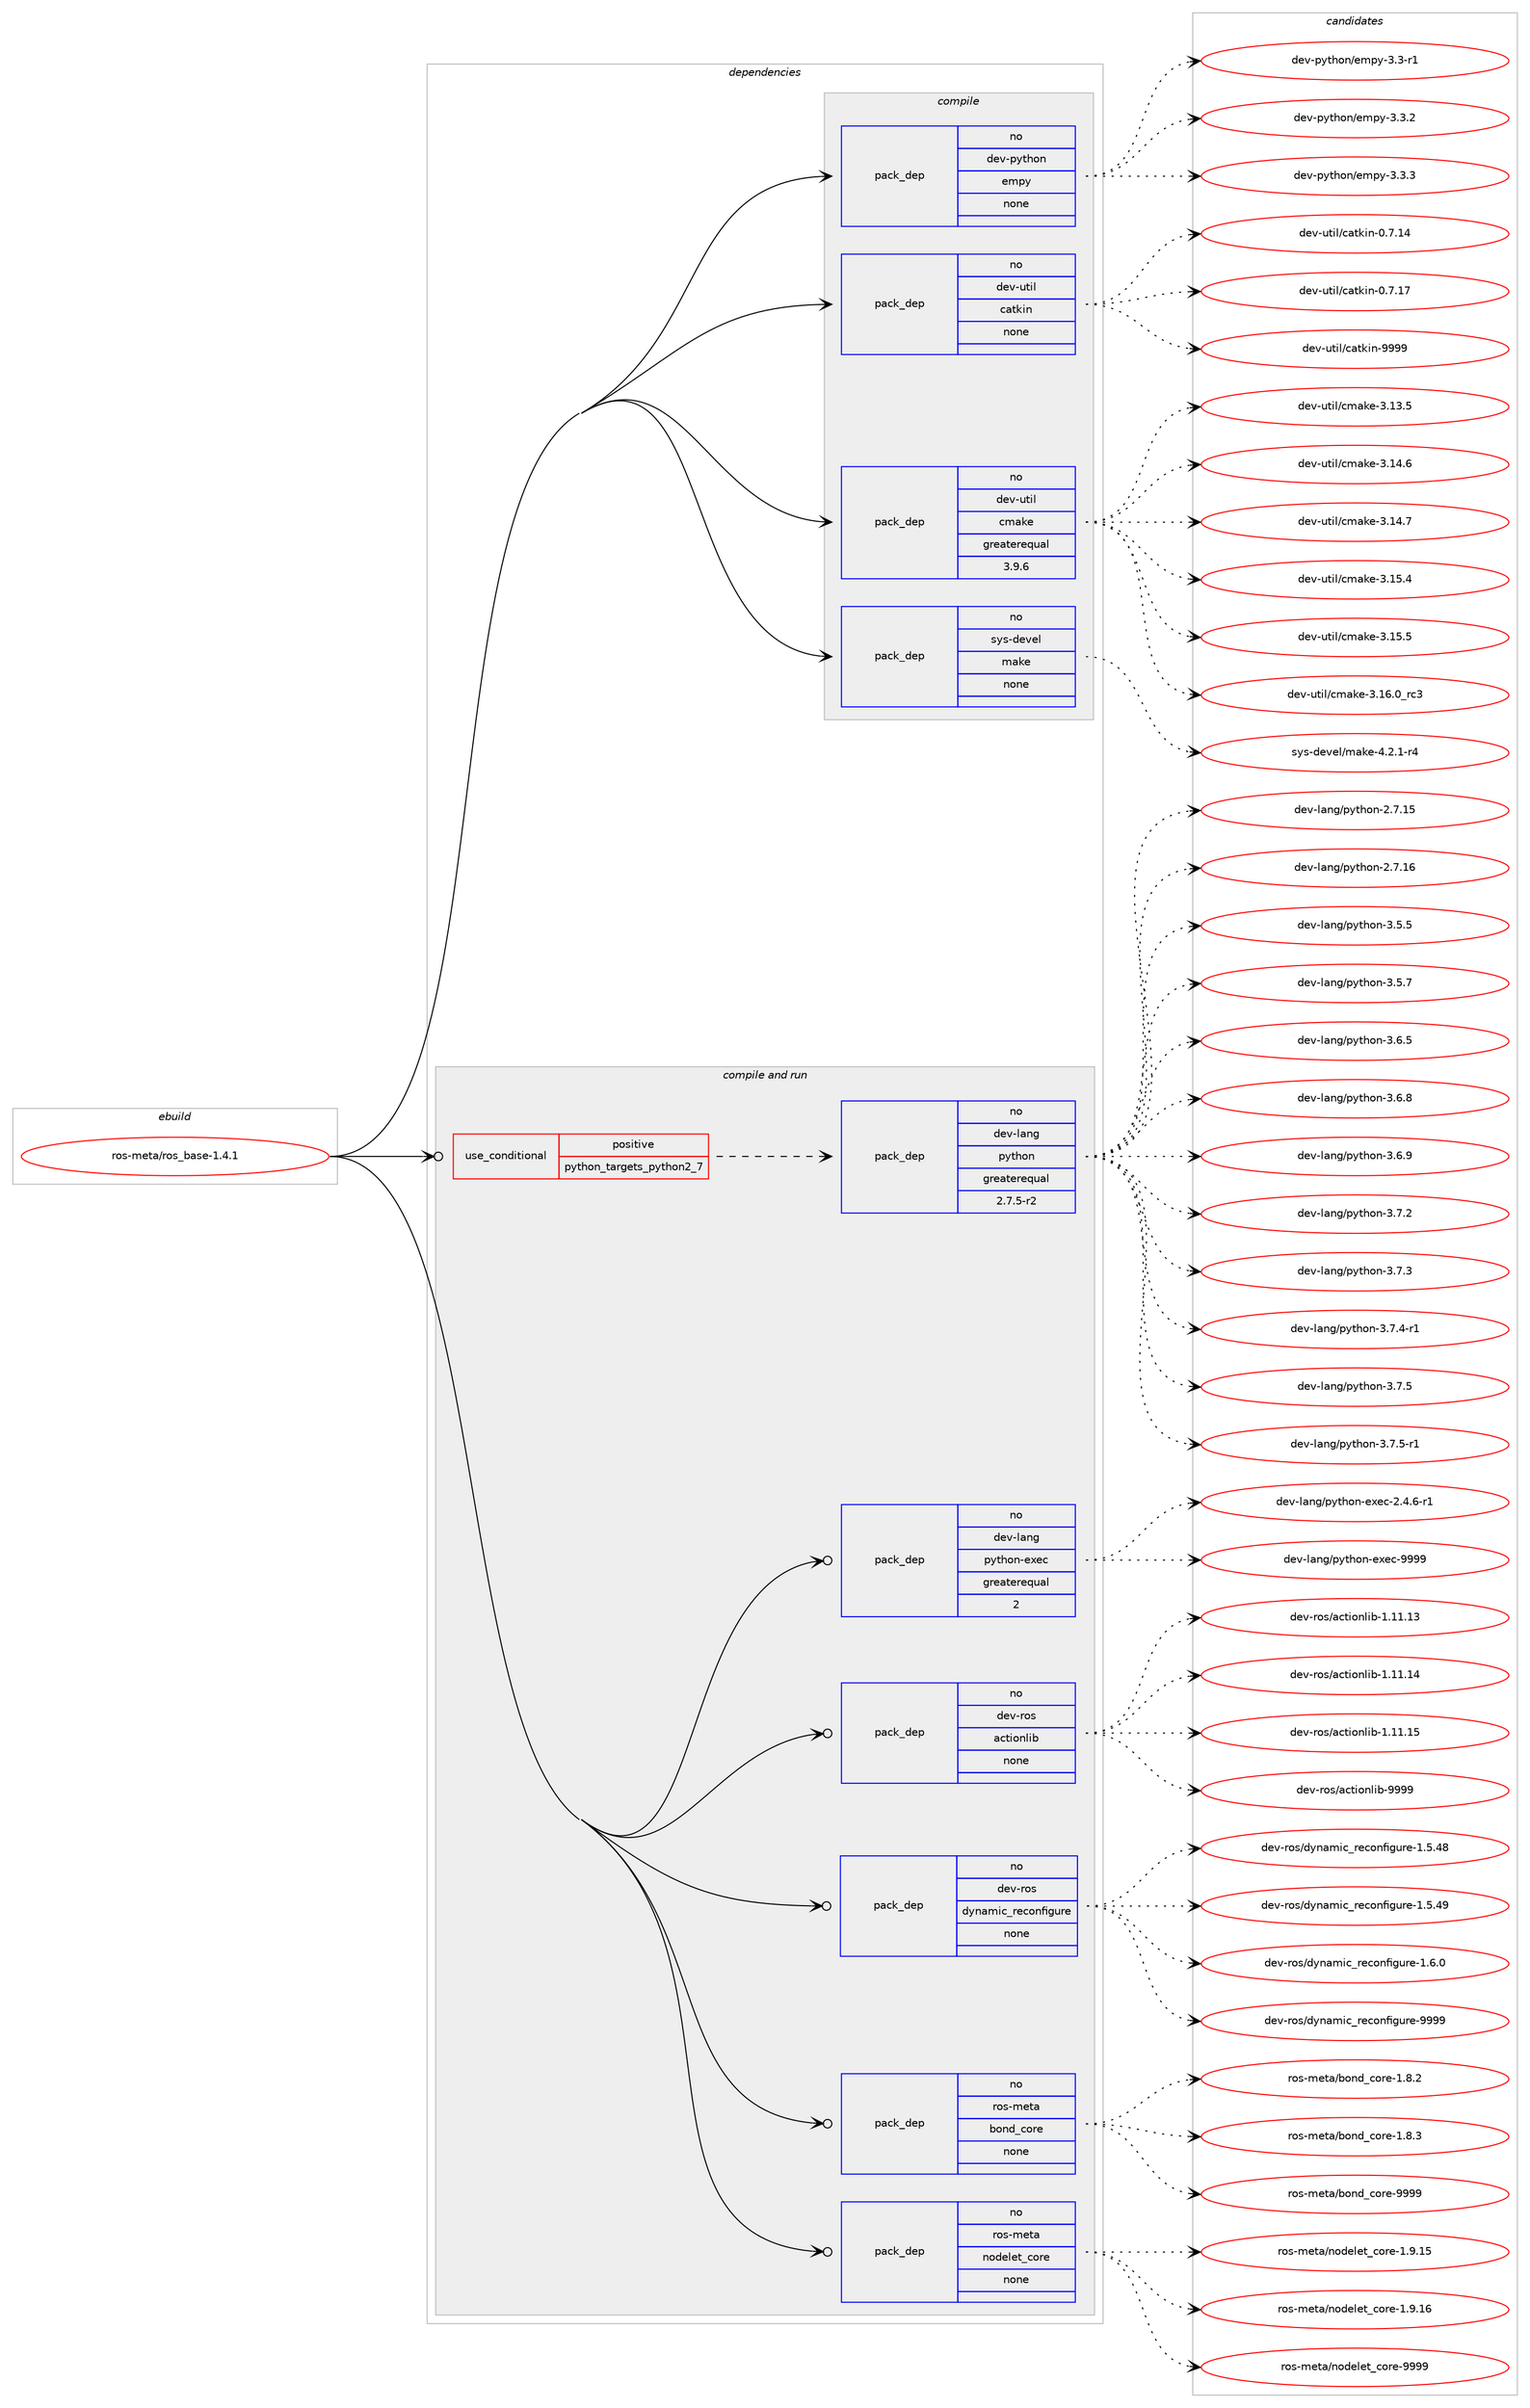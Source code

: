 digraph prolog {

# *************
# Graph options
# *************

newrank=true;
concentrate=true;
compound=true;
graph [rankdir=LR,fontname=Helvetica,fontsize=10,ranksep=1.5];#, ranksep=2.5, nodesep=0.2];
edge  [arrowhead=vee];
node  [fontname=Helvetica,fontsize=10];

# **********
# The ebuild
# **********

subgraph cluster_leftcol {
color=gray;
rank=same;
label=<<i>ebuild</i>>;
id [label="ros-meta/ros_base-1.4.1", color=red, width=4, href="../ros-meta/ros_base-1.4.1.svg"];
}

# ****************
# The dependencies
# ****************

subgraph cluster_midcol {
color=gray;
label=<<i>dependencies</i>>;
subgraph cluster_compile {
fillcolor="#eeeeee";
style=filled;
label=<<i>compile</i>>;
subgraph pack626433 {
dependency847811 [label=<<TABLE BORDER="0" CELLBORDER="1" CELLSPACING="0" CELLPADDING="4" WIDTH="220"><TR><TD ROWSPAN="6" CELLPADDING="30">pack_dep</TD></TR><TR><TD WIDTH="110">no</TD></TR><TR><TD>dev-python</TD></TR><TR><TD>empy</TD></TR><TR><TD>none</TD></TR><TR><TD></TD></TR></TABLE>>, shape=none, color=blue];
}
id:e -> dependency847811:w [weight=20,style="solid",arrowhead="vee"];
subgraph pack626434 {
dependency847812 [label=<<TABLE BORDER="0" CELLBORDER="1" CELLSPACING="0" CELLPADDING="4" WIDTH="220"><TR><TD ROWSPAN="6" CELLPADDING="30">pack_dep</TD></TR><TR><TD WIDTH="110">no</TD></TR><TR><TD>dev-util</TD></TR><TR><TD>catkin</TD></TR><TR><TD>none</TD></TR><TR><TD></TD></TR></TABLE>>, shape=none, color=blue];
}
id:e -> dependency847812:w [weight=20,style="solid",arrowhead="vee"];
subgraph pack626435 {
dependency847813 [label=<<TABLE BORDER="0" CELLBORDER="1" CELLSPACING="0" CELLPADDING="4" WIDTH="220"><TR><TD ROWSPAN="6" CELLPADDING="30">pack_dep</TD></TR><TR><TD WIDTH="110">no</TD></TR><TR><TD>dev-util</TD></TR><TR><TD>cmake</TD></TR><TR><TD>greaterequal</TD></TR><TR><TD>3.9.6</TD></TR></TABLE>>, shape=none, color=blue];
}
id:e -> dependency847813:w [weight=20,style="solid",arrowhead="vee"];
subgraph pack626436 {
dependency847814 [label=<<TABLE BORDER="0" CELLBORDER="1" CELLSPACING="0" CELLPADDING="4" WIDTH="220"><TR><TD ROWSPAN="6" CELLPADDING="30">pack_dep</TD></TR><TR><TD WIDTH="110">no</TD></TR><TR><TD>sys-devel</TD></TR><TR><TD>make</TD></TR><TR><TD>none</TD></TR><TR><TD></TD></TR></TABLE>>, shape=none, color=blue];
}
id:e -> dependency847814:w [weight=20,style="solid",arrowhead="vee"];
}
subgraph cluster_compileandrun {
fillcolor="#eeeeee";
style=filled;
label=<<i>compile and run</i>>;
subgraph cond206444 {
dependency847815 [label=<<TABLE BORDER="0" CELLBORDER="1" CELLSPACING="0" CELLPADDING="4"><TR><TD ROWSPAN="3" CELLPADDING="10">use_conditional</TD></TR><TR><TD>positive</TD></TR><TR><TD>python_targets_python2_7</TD></TR></TABLE>>, shape=none, color=red];
subgraph pack626437 {
dependency847816 [label=<<TABLE BORDER="0" CELLBORDER="1" CELLSPACING="0" CELLPADDING="4" WIDTH="220"><TR><TD ROWSPAN="6" CELLPADDING="30">pack_dep</TD></TR><TR><TD WIDTH="110">no</TD></TR><TR><TD>dev-lang</TD></TR><TR><TD>python</TD></TR><TR><TD>greaterequal</TD></TR><TR><TD>2.7.5-r2</TD></TR></TABLE>>, shape=none, color=blue];
}
dependency847815:e -> dependency847816:w [weight=20,style="dashed",arrowhead="vee"];
}
id:e -> dependency847815:w [weight=20,style="solid",arrowhead="odotvee"];
subgraph pack626438 {
dependency847817 [label=<<TABLE BORDER="0" CELLBORDER="1" CELLSPACING="0" CELLPADDING="4" WIDTH="220"><TR><TD ROWSPAN="6" CELLPADDING="30">pack_dep</TD></TR><TR><TD WIDTH="110">no</TD></TR><TR><TD>dev-lang</TD></TR><TR><TD>python-exec</TD></TR><TR><TD>greaterequal</TD></TR><TR><TD>2</TD></TR></TABLE>>, shape=none, color=blue];
}
id:e -> dependency847817:w [weight=20,style="solid",arrowhead="odotvee"];
subgraph pack626439 {
dependency847818 [label=<<TABLE BORDER="0" CELLBORDER="1" CELLSPACING="0" CELLPADDING="4" WIDTH="220"><TR><TD ROWSPAN="6" CELLPADDING="30">pack_dep</TD></TR><TR><TD WIDTH="110">no</TD></TR><TR><TD>dev-ros</TD></TR><TR><TD>actionlib</TD></TR><TR><TD>none</TD></TR><TR><TD></TD></TR></TABLE>>, shape=none, color=blue];
}
id:e -> dependency847818:w [weight=20,style="solid",arrowhead="odotvee"];
subgraph pack626440 {
dependency847819 [label=<<TABLE BORDER="0" CELLBORDER="1" CELLSPACING="0" CELLPADDING="4" WIDTH="220"><TR><TD ROWSPAN="6" CELLPADDING="30">pack_dep</TD></TR><TR><TD WIDTH="110">no</TD></TR><TR><TD>dev-ros</TD></TR><TR><TD>dynamic_reconfigure</TD></TR><TR><TD>none</TD></TR><TR><TD></TD></TR></TABLE>>, shape=none, color=blue];
}
id:e -> dependency847819:w [weight=20,style="solid",arrowhead="odotvee"];
subgraph pack626441 {
dependency847820 [label=<<TABLE BORDER="0" CELLBORDER="1" CELLSPACING="0" CELLPADDING="4" WIDTH="220"><TR><TD ROWSPAN="6" CELLPADDING="30">pack_dep</TD></TR><TR><TD WIDTH="110">no</TD></TR><TR><TD>ros-meta</TD></TR><TR><TD>bond_core</TD></TR><TR><TD>none</TD></TR><TR><TD></TD></TR></TABLE>>, shape=none, color=blue];
}
id:e -> dependency847820:w [weight=20,style="solid",arrowhead="odotvee"];
subgraph pack626442 {
dependency847821 [label=<<TABLE BORDER="0" CELLBORDER="1" CELLSPACING="0" CELLPADDING="4" WIDTH="220"><TR><TD ROWSPAN="6" CELLPADDING="30">pack_dep</TD></TR><TR><TD WIDTH="110">no</TD></TR><TR><TD>ros-meta</TD></TR><TR><TD>nodelet_core</TD></TR><TR><TD>none</TD></TR><TR><TD></TD></TR></TABLE>>, shape=none, color=blue];
}
id:e -> dependency847821:w [weight=20,style="solid",arrowhead="odotvee"];
}
subgraph cluster_run {
fillcolor="#eeeeee";
style=filled;
label=<<i>run</i>>;
}
}

# **************
# The candidates
# **************

subgraph cluster_choices {
rank=same;
color=gray;
label=<<i>candidates</i>>;

subgraph choice626433 {
color=black;
nodesep=1;
choice1001011184511212111610411111047101109112121455146514511449 [label="dev-python/empy-3.3-r1", color=red, width=4,href="../dev-python/empy-3.3-r1.svg"];
choice1001011184511212111610411111047101109112121455146514650 [label="dev-python/empy-3.3.2", color=red, width=4,href="../dev-python/empy-3.3.2.svg"];
choice1001011184511212111610411111047101109112121455146514651 [label="dev-python/empy-3.3.3", color=red, width=4,href="../dev-python/empy-3.3.3.svg"];
dependency847811:e -> choice1001011184511212111610411111047101109112121455146514511449:w [style=dotted,weight="100"];
dependency847811:e -> choice1001011184511212111610411111047101109112121455146514650:w [style=dotted,weight="100"];
dependency847811:e -> choice1001011184511212111610411111047101109112121455146514651:w [style=dotted,weight="100"];
}
subgraph choice626434 {
color=black;
nodesep=1;
choice1001011184511711610510847999711610710511045484655464952 [label="dev-util/catkin-0.7.14", color=red, width=4,href="../dev-util/catkin-0.7.14.svg"];
choice1001011184511711610510847999711610710511045484655464955 [label="dev-util/catkin-0.7.17", color=red, width=4,href="../dev-util/catkin-0.7.17.svg"];
choice100101118451171161051084799971161071051104557575757 [label="dev-util/catkin-9999", color=red, width=4,href="../dev-util/catkin-9999.svg"];
dependency847812:e -> choice1001011184511711610510847999711610710511045484655464952:w [style=dotted,weight="100"];
dependency847812:e -> choice1001011184511711610510847999711610710511045484655464955:w [style=dotted,weight="100"];
dependency847812:e -> choice100101118451171161051084799971161071051104557575757:w [style=dotted,weight="100"];
}
subgraph choice626435 {
color=black;
nodesep=1;
choice1001011184511711610510847991099710710145514649514653 [label="dev-util/cmake-3.13.5", color=red, width=4,href="../dev-util/cmake-3.13.5.svg"];
choice1001011184511711610510847991099710710145514649524654 [label="dev-util/cmake-3.14.6", color=red, width=4,href="../dev-util/cmake-3.14.6.svg"];
choice1001011184511711610510847991099710710145514649524655 [label="dev-util/cmake-3.14.7", color=red, width=4,href="../dev-util/cmake-3.14.7.svg"];
choice1001011184511711610510847991099710710145514649534652 [label="dev-util/cmake-3.15.4", color=red, width=4,href="../dev-util/cmake-3.15.4.svg"];
choice1001011184511711610510847991099710710145514649534653 [label="dev-util/cmake-3.15.5", color=red, width=4,href="../dev-util/cmake-3.15.5.svg"];
choice1001011184511711610510847991099710710145514649544648951149951 [label="dev-util/cmake-3.16.0_rc3", color=red, width=4,href="../dev-util/cmake-3.16.0_rc3.svg"];
dependency847813:e -> choice1001011184511711610510847991099710710145514649514653:w [style=dotted,weight="100"];
dependency847813:e -> choice1001011184511711610510847991099710710145514649524654:w [style=dotted,weight="100"];
dependency847813:e -> choice1001011184511711610510847991099710710145514649524655:w [style=dotted,weight="100"];
dependency847813:e -> choice1001011184511711610510847991099710710145514649534652:w [style=dotted,weight="100"];
dependency847813:e -> choice1001011184511711610510847991099710710145514649534653:w [style=dotted,weight="100"];
dependency847813:e -> choice1001011184511711610510847991099710710145514649544648951149951:w [style=dotted,weight="100"];
}
subgraph choice626436 {
color=black;
nodesep=1;
choice1151211154510010111810110847109971071014552465046494511452 [label="sys-devel/make-4.2.1-r4", color=red, width=4,href="../sys-devel/make-4.2.1-r4.svg"];
dependency847814:e -> choice1151211154510010111810110847109971071014552465046494511452:w [style=dotted,weight="100"];
}
subgraph choice626437 {
color=black;
nodesep=1;
choice10010111845108971101034711212111610411111045504655464953 [label="dev-lang/python-2.7.15", color=red, width=4,href="../dev-lang/python-2.7.15.svg"];
choice10010111845108971101034711212111610411111045504655464954 [label="dev-lang/python-2.7.16", color=red, width=4,href="../dev-lang/python-2.7.16.svg"];
choice100101118451089711010347112121116104111110455146534653 [label="dev-lang/python-3.5.5", color=red, width=4,href="../dev-lang/python-3.5.5.svg"];
choice100101118451089711010347112121116104111110455146534655 [label="dev-lang/python-3.5.7", color=red, width=4,href="../dev-lang/python-3.5.7.svg"];
choice100101118451089711010347112121116104111110455146544653 [label="dev-lang/python-3.6.5", color=red, width=4,href="../dev-lang/python-3.6.5.svg"];
choice100101118451089711010347112121116104111110455146544656 [label="dev-lang/python-3.6.8", color=red, width=4,href="../dev-lang/python-3.6.8.svg"];
choice100101118451089711010347112121116104111110455146544657 [label="dev-lang/python-3.6.9", color=red, width=4,href="../dev-lang/python-3.6.9.svg"];
choice100101118451089711010347112121116104111110455146554650 [label="dev-lang/python-3.7.2", color=red, width=4,href="../dev-lang/python-3.7.2.svg"];
choice100101118451089711010347112121116104111110455146554651 [label="dev-lang/python-3.7.3", color=red, width=4,href="../dev-lang/python-3.7.3.svg"];
choice1001011184510897110103471121211161041111104551465546524511449 [label="dev-lang/python-3.7.4-r1", color=red, width=4,href="../dev-lang/python-3.7.4-r1.svg"];
choice100101118451089711010347112121116104111110455146554653 [label="dev-lang/python-3.7.5", color=red, width=4,href="../dev-lang/python-3.7.5.svg"];
choice1001011184510897110103471121211161041111104551465546534511449 [label="dev-lang/python-3.7.5-r1", color=red, width=4,href="../dev-lang/python-3.7.5-r1.svg"];
dependency847816:e -> choice10010111845108971101034711212111610411111045504655464953:w [style=dotted,weight="100"];
dependency847816:e -> choice10010111845108971101034711212111610411111045504655464954:w [style=dotted,weight="100"];
dependency847816:e -> choice100101118451089711010347112121116104111110455146534653:w [style=dotted,weight="100"];
dependency847816:e -> choice100101118451089711010347112121116104111110455146534655:w [style=dotted,weight="100"];
dependency847816:e -> choice100101118451089711010347112121116104111110455146544653:w [style=dotted,weight="100"];
dependency847816:e -> choice100101118451089711010347112121116104111110455146544656:w [style=dotted,weight="100"];
dependency847816:e -> choice100101118451089711010347112121116104111110455146544657:w [style=dotted,weight="100"];
dependency847816:e -> choice100101118451089711010347112121116104111110455146554650:w [style=dotted,weight="100"];
dependency847816:e -> choice100101118451089711010347112121116104111110455146554651:w [style=dotted,weight="100"];
dependency847816:e -> choice1001011184510897110103471121211161041111104551465546524511449:w [style=dotted,weight="100"];
dependency847816:e -> choice100101118451089711010347112121116104111110455146554653:w [style=dotted,weight="100"];
dependency847816:e -> choice1001011184510897110103471121211161041111104551465546534511449:w [style=dotted,weight="100"];
}
subgraph choice626438 {
color=black;
nodesep=1;
choice10010111845108971101034711212111610411111045101120101994550465246544511449 [label="dev-lang/python-exec-2.4.6-r1", color=red, width=4,href="../dev-lang/python-exec-2.4.6-r1.svg"];
choice10010111845108971101034711212111610411111045101120101994557575757 [label="dev-lang/python-exec-9999", color=red, width=4,href="../dev-lang/python-exec-9999.svg"];
dependency847817:e -> choice10010111845108971101034711212111610411111045101120101994550465246544511449:w [style=dotted,weight="100"];
dependency847817:e -> choice10010111845108971101034711212111610411111045101120101994557575757:w [style=dotted,weight="100"];
}
subgraph choice626439 {
color=black;
nodesep=1;
choice10010111845114111115479799116105111110108105984549464949464951 [label="dev-ros/actionlib-1.11.13", color=red, width=4,href="../dev-ros/actionlib-1.11.13.svg"];
choice10010111845114111115479799116105111110108105984549464949464952 [label="dev-ros/actionlib-1.11.14", color=red, width=4,href="../dev-ros/actionlib-1.11.14.svg"];
choice10010111845114111115479799116105111110108105984549464949464953 [label="dev-ros/actionlib-1.11.15", color=red, width=4,href="../dev-ros/actionlib-1.11.15.svg"];
choice10010111845114111115479799116105111110108105984557575757 [label="dev-ros/actionlib-9999", color=red, width=4,href="../dev-ros/actionlib-9999.svg"];
dependency847818:e -> choice10010111845114111115479799116105111110108105984549464949464951:w [style=dotted,weight="100"];
dependency847818:e -> choice10010111845114111115479799116105111110108105984549464949464952:w [style=dotted,weight="100"];
dependency847818:e -> choice10010111845114111115479799116105111110108105984549464949464953:w [style=dotted,weight="100"];
dependency847818:e -> choice10010111845114111115479799116105111110108105984557575757:w [style=dotted,weight="100"];
}
subgraph choice626440 {
color=black;
nodesep=1;
choice10010111845114111115471001211109710910599951141019911111010210510311711410145494653465256 [label="dev-ros/dynamic_reconfigure-1.5.48", color=red, width=4,href="../dev-ros/dynamic_reconfigure-1.5.48.svg"];
choice10010111845114111115471001211109710910599951141019911111010210510311711410145494653465257 [label="dev-ros/dynamic_reconfigure-1.5.49", color=red, width=4,href="../dev-ros/dynamic_reconfigure-1.5.49.svg"];
choice100101118451141111154710012111097109105999511410199111110102105103117114101454946544648 [label="dev-ros/dynamic_reconfigure-1.6.0", color=red, width=4,href="../dev-ros/dynamic_reconfigure-1.6.0.svg"];
choice1001011184511411111547100121110971091059995114101991111101021051031171141014557575757 [label="dev-ros/dynamic_reconfigure-9999", color=red, width=4,href="../dev-ros/dynamic_reconfigure-9999.svg"];
dependency847819:e -> choice10010111845114111115471001211109710910599951141019911111010210510311711410145494653465256:w [style=dotted,weight="100"];
dependency847819:e -> choice10010111845114111115471001211109710910599951141019911111010210510311711410145494653465257:w [style=dotted,weight="100"];
dependency847819:e -> choice100101118451141111154710012111097109105999511410199111110102105103117114101454946544648:w [style=dotted,weight="100"];
dependency847819:e -> choice1001011184511411111547100121110971091059995114101991111101021051031171141014557575757:w [style=dotted,weight="100"];
}
subgraph choice626441 {
color=black;
nodesep=1;
choice114111115451091011169747981111101009599111114101454946564650 [label="ros-meta/bond_core-1.8.2", color=red, width=4,href="../ros-meta/bond_core-1.8.2.svg"];
choice114111115451091011169747981111101009599111114101454946564651 [label="ros-meta/bond_core-1.8.3", color=red, width=4,href="../ros-meta/bond_core-1.8.3.svg"];
choice1141111154510910111697479811111010095991111141014557575757 [label="ros-meta/bond_core-9999", color=red, width=4,href="../ros-meta/bond_core-9999.svg"];
dependency847820:e -> choice114111115451091011169747981111101009599111114101454946564650:w [style=dotted,weight="100"];
dependency847820:e -> choice114111115451091011169747981111101009599111114101454946564651:w [style=dotted,weight="100"];
dependency847820:e -> choice1141111154510910111697479811111010095991111141014557575757:w [style=dotted,weight="100"];
}
subgraph choice626442 {
color=black;
nodesep=1;
choice114111115451091011169747110111100101108101116959911111410145494657464953 [label="ros-meta/nodelet_core-1.9.15", color=red, width=4,href="../ros-meta/nodelet_core-1.9.15.svg"];
choice114111115451091011169747110111100101108101116959911111410145494657464954 [label="ros-meta/nodelet_core-1.9.16", color=red, width=4,href="../ros-meta/nodelet_core-1.9.16.svg"];
choice11411111545109101116974711011110010110810111695991111141014557575757 [label="ros-meta/nodelet_core-9999", color=red, width=4,href="../ros-meta/nodelet_core-9999.svg"];
dependency847821:e -> choice114111115451091011169747110111100101108101116959911111410145494657464953:w [style=dotted,weight="100"];
dependency847821:e -> choice114111115451091011169747110111100101108101116959911111410145494657464954:w [style=dotted,weight="100"];
dependency847821:e -> choice11411111545109101116974711011110010110810111695991111141014557575757:w [style=dotted,weight="100"];
}
}

}
